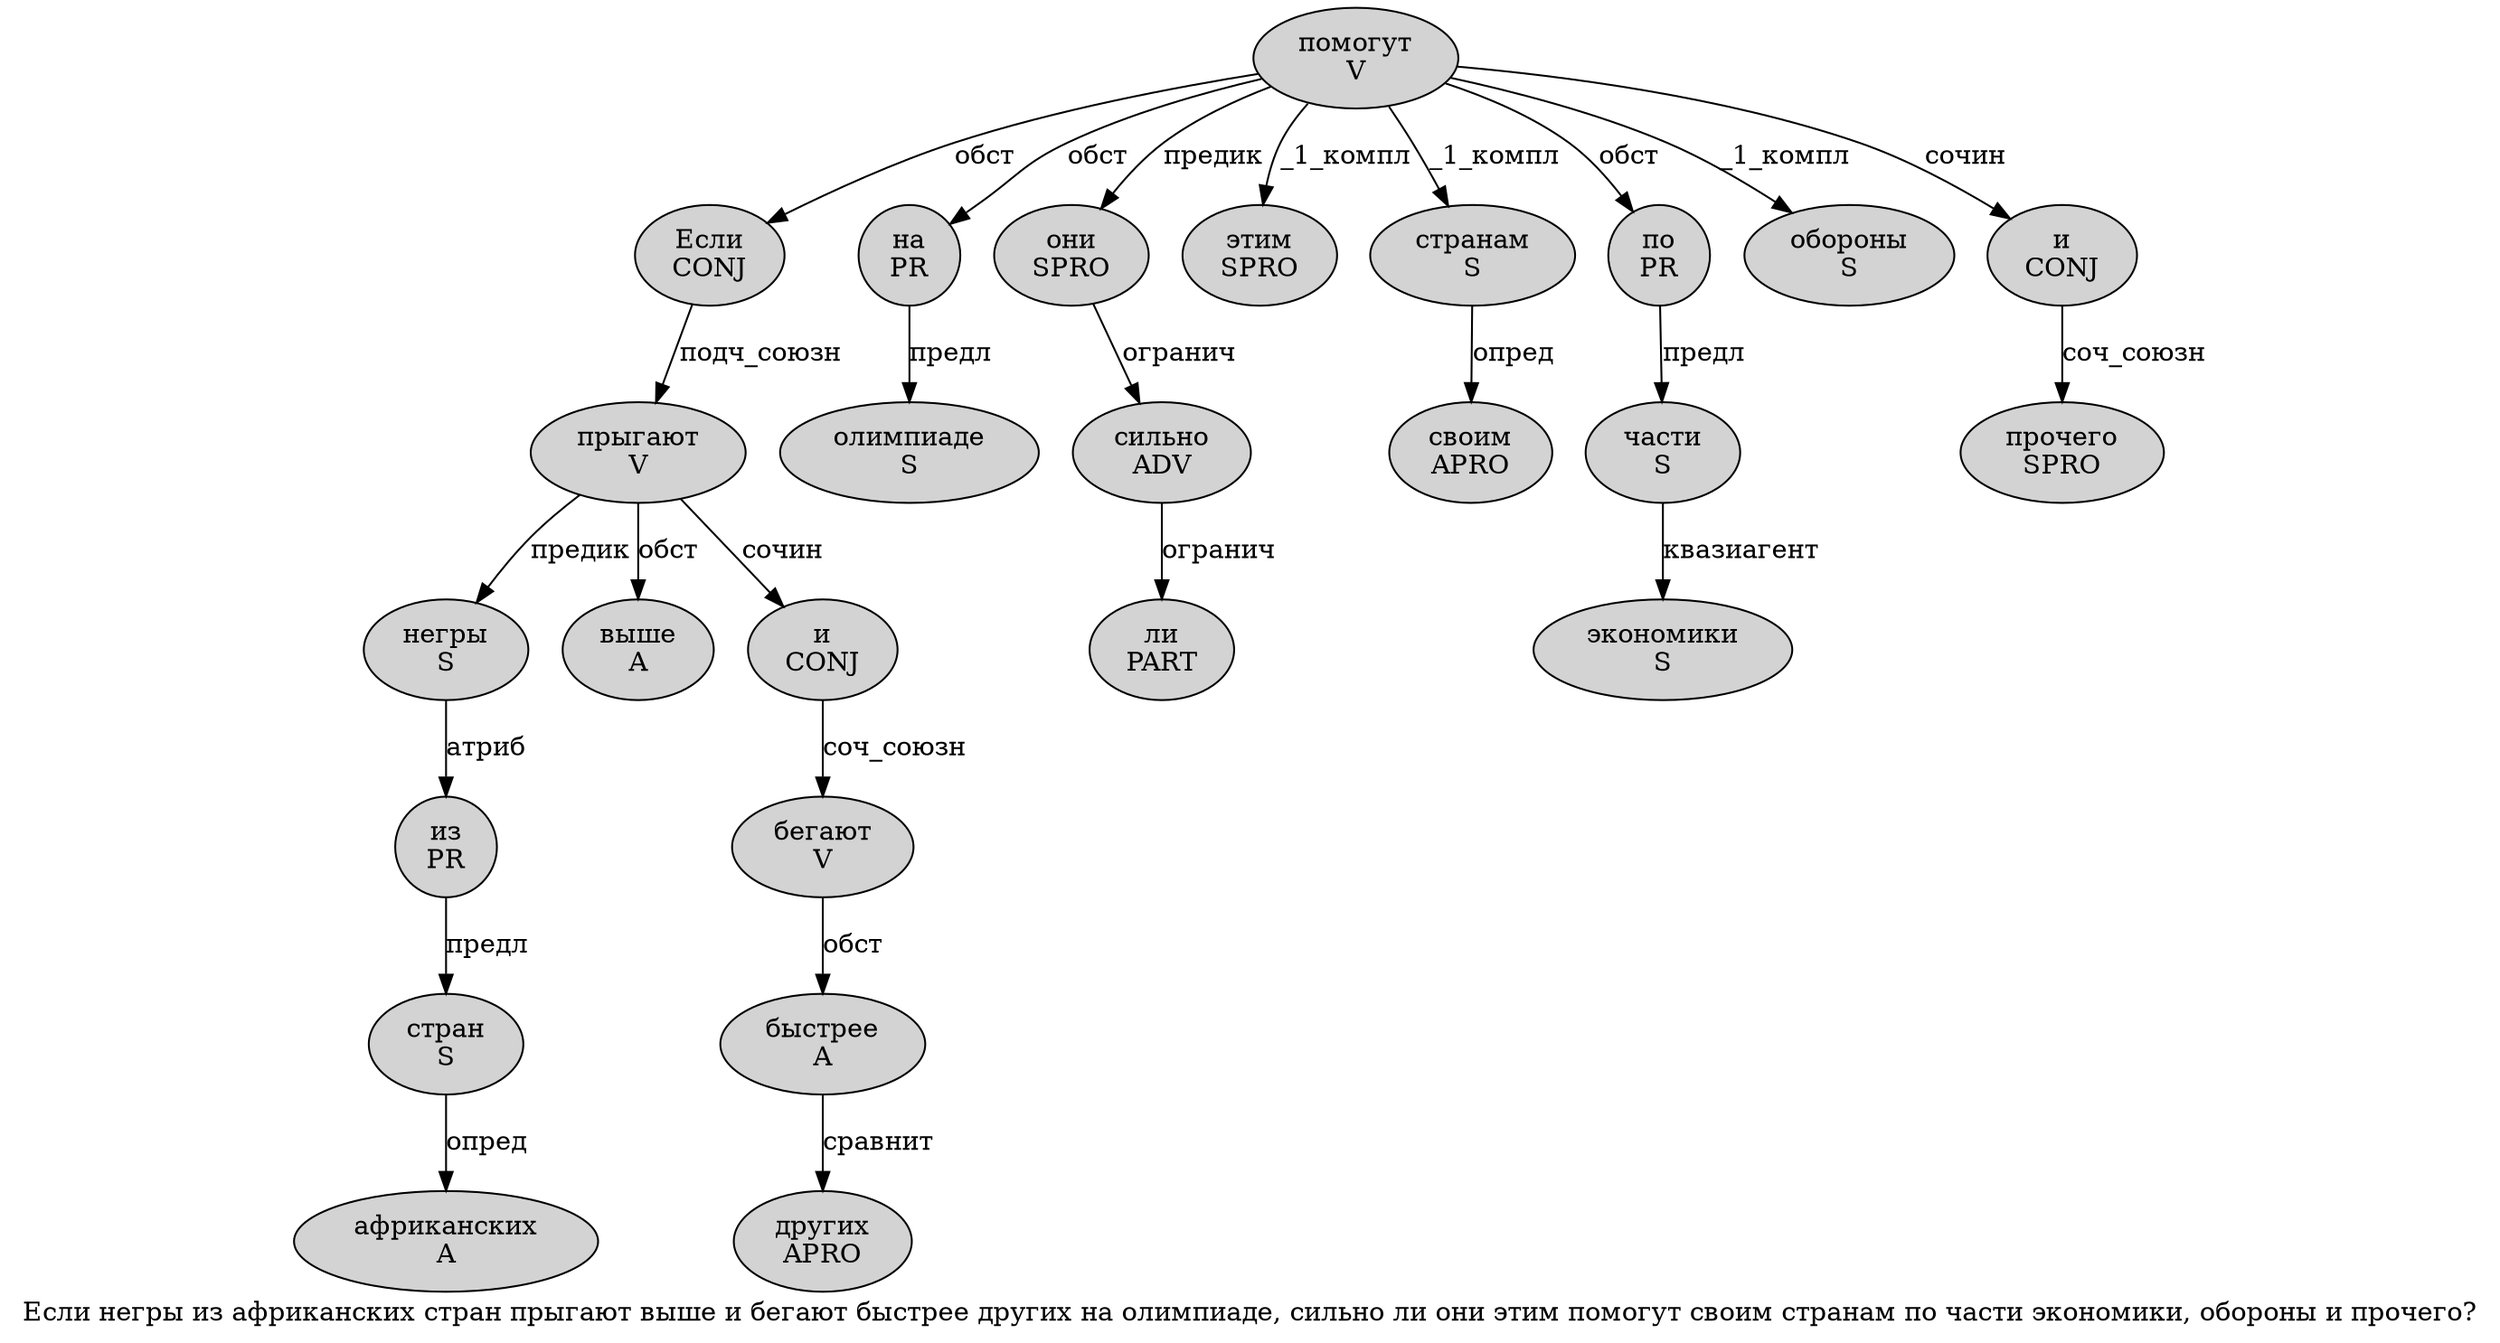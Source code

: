 digraph SENTENCE_3774 {
	graph [label="Если негры из африканских стран прыгают выше и бегают быстрее других на олимпиаде, сильно ли они этим помогут своим странам по части экономики, обороны и прочего?"]
	node [style=filled]
		0 [label="Если
CONJ" color="" fillcolor=lightgray penwidth=1 shape=ellipse]
		1 [label="негры
S" color="" fillcolor=lightgray penwidth=1 shape=ellipse]
		2 [label="из
PR" color="" fillcolor=lightgray penwidth=1 shape=ellipse]
		3 [label="африканских
A" color="" fillcolor=lightgray penwidth=1 shape=ellipse]
		4 [label="стран
S" color="" fillcolor=lightgray penwidth=1 shape=ellipse]
		5 [label="прыгают
V" color="" fillcolor=lightgray penwidth=1 shape=ellipse]
		6 [label="выше
A" color="" fillcolor=lightgray penwidth=1 shape=ellipse]
		7 [label="и
CONJ" color="" fillcolor=lightgray penwidth=1 shape=ellipse]
		8 [label="бегают
V" color="" fillcolor=lightgray penwidth=1 shape=ellipse]
		9 [label="быстрее
A" color="" fillcolor=lightgray penwidth=1 shape=ellipse]
		10 [label="других
APRO" color="" fillcolor=lightgray penwidth=1 shape=ellipse]
		11 [label="на
PR" color="" fillcolor=lightgray penwidth=1 shape=ellipse]
		12 [label="олимпиаде
S" color="" fillcolor=lightgray penwidth=1 shape=ellipse]
		14 [label="сильно
ADV" color="" fillcolor=lightgray penwidth=1 shape=ellipse]
		15 [label="ли
PART" color="" fillcolor=lightgray penwidth=1 shape=ellipse]
		16 [label="они
SPRO" color="" fillcolor=lightgray penwidth=1 shape=ellipse]
		17 [label="этим
SPRO" color="" fillcolor=lightgray penwidth=1 shape=ellipse]
		18 [label="помогут
V" color="" fillcolor=lightgray penwidth=1 shape=ellipse]
		19 [label="своим
APRO" color="" fillcolor=lightgray penwidth=1 shape=ellipse]
		20 [label="странам
S" color="" fillcolor=lightgray penwidth=1 shape=ellipse]
		21 [label="по
PR" color="" fillcolor=lightgray penwidth=1 shape=ellipse]
		22 [label="части
S" color="" fillcolor=lightgray penwidth=1 shape=ellipse]
		23 [label="экономики
S" color="" fillcolor=lightgray penwidth=1 shape=ellipse]
		25 [label="обороны
S" color="" fillcolor=lightgray penwidth=1 shape=ellipse]
		26 [label="и
CONJ" color="" fillcolor=lightgray penwidth=1 shape=ellipse]
		27 [label="прочего
SPRO" color="" fillcolor=lightgray penwidth=1 shape=ellipse]
			7 -> 8 [label="соч_союзн"]
			5 -> 1 [label="предик"]
			5 -> 6 [label="обст"]
			5 -> 7 [label="сочин"]
			4 -> 3 [label="опред"]
			9 -> 10 [label="сравнит"]
			18 -> 0 [label="обст"]
			18 -> 11 [label="обст"]
			18 -> 16 [label="предик"]
			18 -> 17 [label="_1_компл"]
			18 -> 20 [label="_1_компл"]
			18 -> 21 [label="обст"]
			18 -> 25 [label="_1_компл"]
			18 -> 26 [label="сочин"]
			8 -> 9 [label="обст"]
			20 -> 19 [label="опред"]
			14 -> 15 [label="огранич"]
			22 -> 23 [label="квазиагент"]
			21 -> 22 [label="предл"]
			11 -> 12 [label="предл"]
			26 -> 27 [label="соч_союзн"]
			16 -> 14 [label="огранич"]
			2 -> 4 [label="предл"]
			1 -> 2 [label="атриб"]
			0 -> 5 [label="подч_союзн"]
}